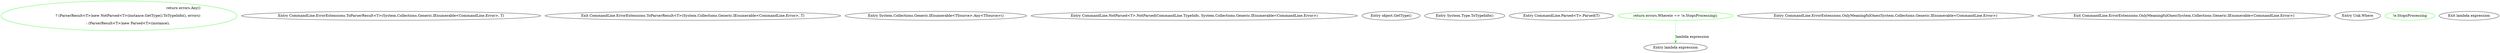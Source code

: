 digraph  {
d1 [cluster="CommandLine.ErrorExtensions.ToParserResult<T>(System.Collections.Generic.IEnumerable<CommandLine.Error>, T)", color=green, community=0, label="return errors.Any()\r\n                ? (ParserResult<T>)new NotParsed<T>(instance.GetType().ToTypeInfo(), errors)\r\n                : (ParserResult<T>)new Parsed<T>(instance);", prediction=0, span="12-14"];
d0 [cluster="CommandLine.ErrorExtensions.ToParserResult<T>(System.Collections.Generic.IEnumerable<CommandLine.Error>, T)", label="Entry CommandLine.ErrorExtensions.ToParserResult<T>(System.Collections.Generic.IEnumerable<CommandLine.Error>, T)", span="10-10"];
d2 [cluster="CommandLine.ErrorExtensions.ToParserResult<T>(System.Collections.Generic.IEnumerable<CommandLine.Error>, T)", label="Exit CommandLine.ErrorExtensions.ToParserResult<T>(System.Collections.Generic.IEnumerable<CommandLine.Error>, T)", span="10-10"];
d3 [cluster="System.Collections.Generic.IEnumerable<TSource>.Any<TSource>()", label="Entry System.Collections.Generic.IEnumerable<TSource>.Any<TSource>()", span="0-0"];
d4 [cluster="CommandLine.NotParsed<T>.NotParsed(CommandLine.TypeInfo, System.Collections.Generic.IEnumerable<CommandLine.Error>)", label="Entry CommandLine.NotParsed<T>.NotParsed(CommandLine.TypeInfo, System.Collections.Generic.IEnumerable<CommandLine.Error>)", span="163-163"];
d5 [cluster="object.GetType()", label="Entry object.GetType()", span="0-0"];
d6 [cluster="System.Type.ToTypeInfo()", label="Entry System.Type.ToTypeInfo()", span="174-174"];
d7 [cluster="CommandLine.Parsed<T>.Parsed(T)", label="Entry CommandLine.Parsed<T>.Parsed(T)", span="100-100"];
d9 [cluster="CommandLine.ErrorExtensions.OnlyMeaningfulOnes(System.Collections.Generic.IEnumerable<CommandLine.Error>)", color=green, community=0, label="return errors.Where(e => !e.StopsProcessing);", prediction=1, span="19-19"];
d8 [cluster="CommandLine.ErrorExtensions.OnlyMeaningfulOnes(System.Collections.Generic.IEnumerable<CommandLine.Error>)", label="Entry CommandLine.ErrorExtensions.OnlyMeaningfulOnes(System.Collections.Generic.IEnumerable<CommandLine.Error>)", span="17-17"];
d10 [cluster="CommandLine.ErrorExtensions.OnlyMeaningfulOnes(System.Collections.Generic.IEnumerable<CommandLine.Error>)", label="Exit CommandLine.ErrorExtensions.OnlyMeaningfulOnes(System.Collections.Generic.IEnumerable<CommandLine.Error>)", span="17-17"];
d11 [cluster="Unk.Where", label="Entry Unk.Where", span=""];
d12 [cluster="lambda expression", label="Entry lambda expression", span="19-19"];
d13 [cluster="lambda expression", color=green, community=0, label="!e.StopsProcessing", prediction=2, span="19-19"];
d14 [cluster="lambda expression", label="Exit lambda expression", span="19-19"];
d9 -> d12  [color=green, key=1, label="lambda expression", style=dashed];
}
